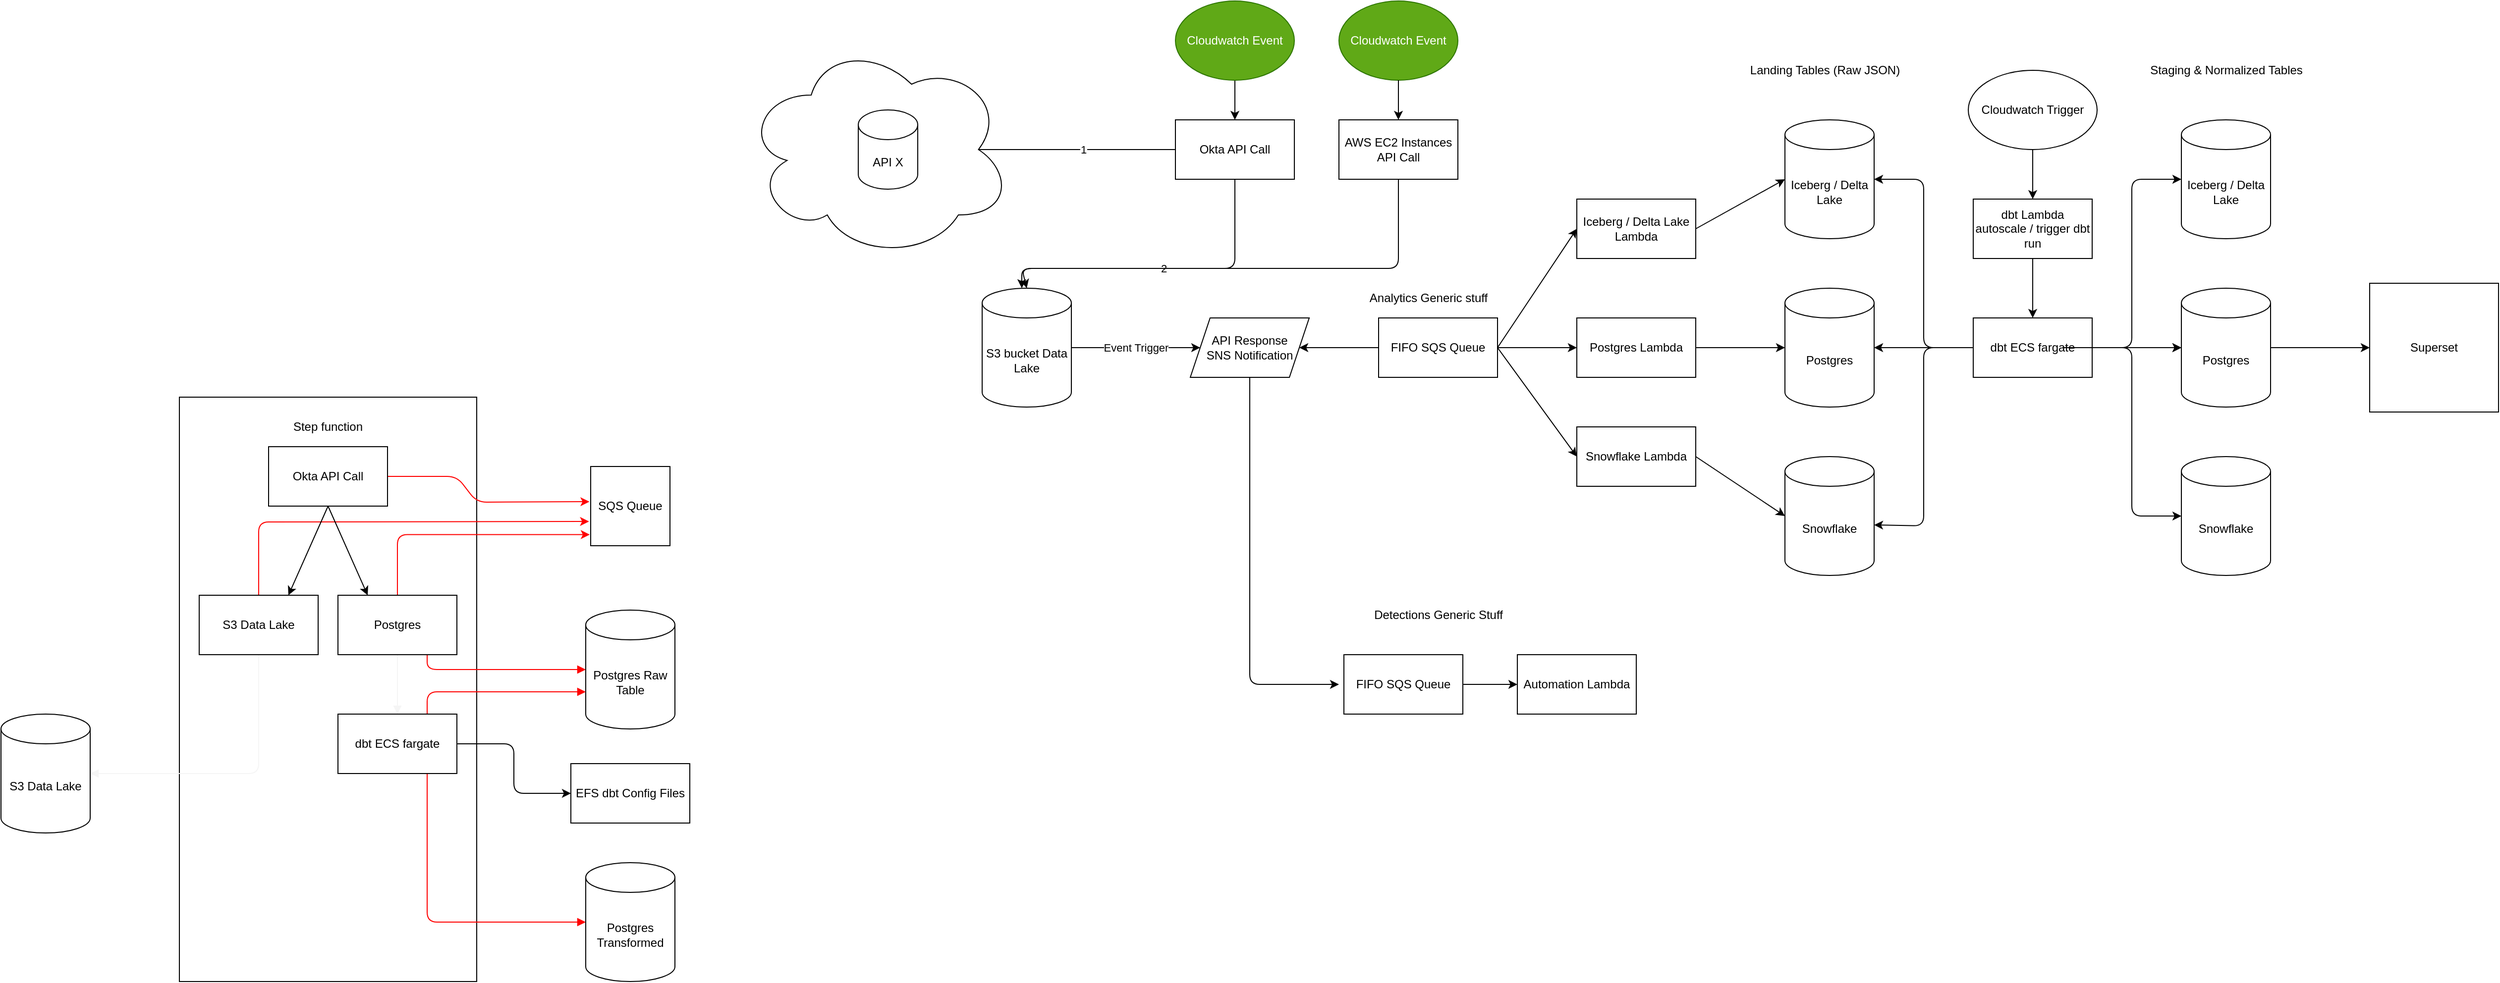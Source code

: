 <mxfile>
    <diagram id="F33jILelvyepg5wKvacy" name="Page-1">
        <mxGraphModel dx="3491" dy="1139" grid="1" gridSize="10" guides="1" tooltips="1" connect="1" arrows="1" fold="1" page="1" pageScale="1" pageWidth="850" pageHeight="1100" math="0" shadow="0">
            <root>
                <mxCell id="0"/>
                <mxCell id="1" parent="0"/>
                <mxCell id="212" value="&lt;span style=&quot;font-size: 12px;&quot;&gt;SQS Queue&lt;/span&gt;" style="whiteSpace=wrap;html=1;aspect=fixed;fontFamily=Helvetica;fontSize=1;fontColor=default;" parent="1" vertex="1">
                    <mxGeometry x="-455" y="560" width="80" height="80" as="geometry"/>
                </mxCell>
                <mxCell id="186" value="" style="rounded=0;whiteSpace=wrap;html=1;" parent="1" vertex="1">
                    <mxGeometry x="-870" y="490" width="300" height="590" as="geometry"/>
                </mxCell>
                <mxCell id="10" value="2" style="edgeStyle=none;html=1;" parent="1" source="2" edge="1">
                    <mxGeometry relative="1" as="geometry">
                        <mxPoint x="-20" y="380" as="targetPoint"/>
                        <Array as="points">
                            <mxPoint x="195" y="360"/>
                            <mxPoint x="80" y="360"/>
                            <mxPoint x="-20" y="360"/>
                        </Array>
                        <mxPoint as="offset"/>
                    </mxGeometry>
                </mxCell>
                <mxCell id="20" style="edgeStyle=none;html=1;entryX=1;entryY=0.5;entryDx=0;entryDy=0;entryPerimeter=0;" parent="1" source="2" target="15" edge="1">
                    <mxGeometry relative="1" as="geometry"/>
                </mxCell>
                <mxCell id="29" value="1" style="edgeLabel;html=1;align=center;verticalAlign=middle;resizable=0;points=[];" parent="20" connectable="0" vertex="1">
                    <mxGeometry x="-0.28" relative="1" as="geometry">
                        <mxPoint as="offset"/>
                    </mxGeometry>
                </mxCell>
                <mxCell id="2" value="Okta API Call" style="rounded=0;whiteSpace=wrap;html=1;" parent="1" vertex="1">
                    <mxGeometry x="135" y="210" width="120" height="60" as="geometry"/>
                </mxCell>
                <mxCell id="4" value="" style="edgeStyle=none;html=1;" parent="1" source="3" target="2" edge="1">
                    <mxGeometry relative="1" as="geometry"/>
                </mxCell>
                <mxCell id="3" value="Cloudwatch Event" style="ellipse;whiteSpace=wrap;html=1;fillColor=#60a917;fontColor=#ffffff;strokeColor=#2D7600;" parent="1" vertex="1">
                    <mxGeometry x="135" y="90" width="120" height="80" as="geometry"/>
                </mxCell>
                <mxCell id="23" value="" style="group" parent="1" connectable="0" vertex="1">
                    <mxGeometry x="-290" y="130" width="270" height="220" as="geometry"/>
                </mxCell>
                <mxCell id="24" value="" style="group" parent="23" connectable="0" vertex="1">
                    <mxGeometry x="-10" width="270" height="220" as="geometry"/>
                </mxCell>
                <mxCell id="21" value="" style="ellipse;shape=cloud;whiteSpace=wrap;html=1;" parent="24" vertex="1">
                    <mxGeometry width="270" height="220" as="geometry"/>
                </mxCell>
                <mxCell id="15" value="API X" style="shape=cylinder3;whiteSpace=wrap;html=1;boundedLbl=1;backgroundOutline=1;size=15;" parent="24" vertex="1">
                    <mxGeometry x="115" y="70" width="60" height="80" as="geometry"/>
                </mxCell>
                <mxCell id="26" value="Postgres" style="shape=cylinder3;whiteSpace=wrap;html=1;boundedLbl=1;backgroundOutline=1;size=15;" parent="1" vertex="1">
                    <mxGeometry x="750" y="380" width="90" height="120" as="geometry"/>
                </mxCell>
                <mxCell id="106" value="Event Trigger" style="edgeStyle=none;html=1;" parent="1" source="105" target="107" edge="1">
                    <mxGeometry relative="1" as="geometry">
                        <mxPoint x="150" y="440" as="targetPoint"/>
                    </mxGeometry>
                </mxCell>
                <mxCell id="105" value="S3 bucket Data Lake" style="shape=cylinder3;whiteSpace=wrap;html=1;boundedLbl=1;backgroundOutline=1;size=15;" parent="1" vertex="1">
                    <mxGeometry x="-60" y="380" width="90" height="120" as="geometry"/>
                </mxCell>
                <mxCell id="167" style="edgeStyle=none;html=1;exitX=0.5;exitY=1;exitDx=0;exitDy=0;" parent="1" source="107" edge="1">
                    <mxGeometry relative="1" as="geometry">
                        <mxPoint x="300" y="780" as="targetPoint"/>
                        <Array as="points">
                            <mxPoint x="210" y="660"/>
                            <mxPoint x="210" y="780"/>
                        </Array>
                    </mxGeometry>
                </mxCell>
                <mxCell id="107" value="API Response&lt;br&gt;SNS Notification" style="shape=parallelogram;perimeter=parallelogramPerimeter;whiteSpace=wrap;html=1;fixedSize=1;" parent="1" vertex="1">
                    <mxGeometry x="150" y="410" width="120" height="60" as="geometry"/>
                </mxCell>
                <mxCell id="133" value="" style="edgeStyle=none;html=1;" parent="1" source="112" target="26" edge="1">
                    <mxGeometry relative="1" as="geometry"/>
                </mxCell>
                <mxCell id="112" value="Postgres Lambda" style="rounded=0;whiteSpace=wrap;html=1;" parent="1" vertex="1">
                    <mxGeometry x="540" y="410" width="120" height="60" as="geometry"/>
                </mxCell>
                <mxCell id="117" style="edgeStyle=none;html=1;exitX=0;exitY=0.5;exitDx=0;exitDy=0;entryX=1;entryY=0.5;entryDx=0;entryDy=0;" parent="1" source="115" target="107" edge="1">
                    <mxGeometry relative="1" as="geometry"/>
                </mxCell>
                <mxCell id="127" style="edgeStyle=none;html=1;exitX=1;exitY=0.5;exitDx=0;exitDy=0;entryX=0;entryY=0.5;entryDx=0;entryDy=0;" parent="1" source="115" target="112" edge="1">
                    <mxGeometry relative="1" as="geometry"/>
                </mxCell>
                <mxCell id="168" style="edgeStyle=none;html=1;exitX=1;exitY=0.5;exitDx=0;exitDy=0;entryX=0;entryY=0.5;entryDx=0;entryDy=0;" parent="1" source="115" target="162" edge="1">
                    <mxGeometry relative="1" as="geometry"/>
                </mxCell>
                <mxCell id="169" style="edgeStyle=none;html=1;exitX=1;exitY=0.5;exitDx=0;exitDy=0;entryX=0;entryY=0.5;entryDx=0;entryDy=0;" parent="1" source="115" target="163" edge="1">
                    <mxGeometry relative="1" as="geometry"/>
                </mxCell>
                <mxCell id="115" value="FIFO SQS Queue" style="rounded=0;whiteSpace=wrap;html=1;" parent="1" vertex="1">
                    <mxGeometry x="340" y="410" width="120" height="60" as="geometry"/>
                </mxCell>
                <mxCell id="123" value="Snowflake" style="shape=cylinder3;whiteSpace=wrap;html=1;boundedLbl=1;backgroundOutline=1;size=15;" parent="1" vertex="1">
                    <mxGeometry x="750" y="550" width="90" height="120" as="geometry"/>
                </mxCell>
                <mxCell id="125" value="Iceberg / Delta Lake" style="shape=cylinder3;whiteSpace=wrap;html=1;boundedLbl=1;backgroundOutline=1;size=15;" parent="1" vertex="1">
                    <mxGeometry x="750" y="210" width="90" height="120" as="geometry"/>
                </mxCell>
                <mxCell id="142" value="" style="edgeStyle=none;html=1;" parent="1" source="132" target="26" edge="1">
                    <mxGeometry relative="1" as="geometry"/>
                </mxCell>
                <mxCell id="143" style="edgeStyle=none;html=1;entryX=1;entryY=0.5;entryDx=0;entryDy=0;entryPerimeter=0;" parent="1" target="125" edge="1">
                    <mxGeometry relative="1" as="geometry">
                        <mxPoint x="940" y="440" as="sourcePoint"/>
                        <Array as="points">
                            <mxPoint x="890" y="440"/>
                            <mxPoint x="890" y="270"/>
                        </Array>
                    </mxGeometry>
                </mxCell>
                <mxCell id="144" style="edgeStyle=none;html=1;entryX=1;entryY=0.575;entryDx=0;entryDy=0;entryPerimeter=0;" parent="1" target="123" edge="1">
                    <mxGeometry relative="1" as="geometry">
                        <mxPoint x="940" y="440" as="sourcePoint"/>
                        <Array as="points">
                            <mxPoint x="890" y="440"/>
                            <mxPoint x="890" y="620"/>
                        </Array>
                    </mxGeometry>
                </mxCell>
                <mxCell id="146" value="" style="edgeStyle=none;html=1;entryX=0;entryY=0.5;entryDx=0;entryDy=0;entryPerimeter=0;" parent="1" source="132" target="154" edge="1">
                    <mxGeometry relative="1" as="geometry">
                        <mxPoint x="1140" y="440" as="targetPoint"/>
                    </mxGeometry>
                </mxCell>
                <mxCell id="159" style="edgeStyle=none;html=1;entryX=0;entryY=0.5;entryDx=0;entryDy=0;entryPerimeter=0;" parent="1" target="154" edge="1">
                    <mxGeometry relative="1" as="geometry">
                        <mxPoint x="1030" y="440.0" as="sourcePoint"/>
                    </mxGeometry>
                </mxCell>
                <mxCell id="132" value="dbt ECS fargate" style="rounded=0;whiteSpace=wrap;html=1;" parent="1" vertex="1">
                    <mxGeometry x="940" y="410" width="120" height="60" as="geometry"/>
                </mxCell>
                <mxCell id="141" value="" style="edgeStyle=none;html=1;" parent="1" source="137" target="132" edge="1">
                    <mxGeometry relative="1" as="geometry"/>
                </mxCell>
                <mxCell id="137" value="dbt Lambda autoscale / trigger dbt run" style="rounded=0;whiteSpace=wrap;html=1;" parent="1" vertex="1">
                    <mxGeometry x="940" y="290" width="120" height="60" as="geometry"/>
                </mxCell>
                <mxCell id="140" value="" style="edgeStyle=none;html=1;" parent="1" source="138" target="137" edge="1">
                    <mxGeometry relative="1" as="geometry"/>
                </mxCell>
                <mxCell id="138" value="Cloudwatch Trigger" style="ellipse;whiteSpace=wrap;html=1;" parent="1" vertex="1">
                    <mxGeometry x="935" y="160" width="130" height="80" as="geometry"/>
                </mxCell>
                <mxCell id="184" value="" style="edgeStyle=none;html=1;" parent="1" source="154" target="183" edge="1">
                    <mxGeometry relative="1" as="geometry"/>
                </mxCell>
                <mxCell id="154" value="Postgres" style="shape=cylinder3;whiteSpace=wrap;html=1;boundedLbl=1;backgroundOutline=1;size=15;" parent="1" vertex="1">
                    <mxGeometry x="1150" y="380" width="90" height="120" as="geometry"/>
                </mxCell>
                <mxCell id="155" style="edgeStyle=none;html=1;entryX=0;entryY=0.5;entryDx=0;entryDy=0;entryPerimeter=0;exitX=1;exitY=0.5;exitDx=0;exitDy=0;" parent="1" target="158" edge="1">
                    <mxGeometry relative="1" as="geometry">
                        <mxPoint x="1030" y="440" as="sourcePoint"/>
                        <Array as="points">
                            <mxPoint x="1100" y="440"/>
                            <mxPoint x="1100" y="350"/>
                            <mxPoint x="1100" y="270"/>
                        </Array>
                    </mxGeometry>
                </mxCell>
                <mxCell id="156" style="edgeStyle=none;html=1;entryX=0;entryY=0.5;entryDx=0;entryDy=0;entryPerimeter=0;" parent="1" target="157" edge="1">
                    <mxGeometry relative="1" as="geometry">
                        <Array as="points">
                            <mxPoint x="1100" y="440"/>
                            <mxPoint x="1100" y="610"/>
                        </Array>
                        <mxPoint x="1030" y="440" as="sourcePoint"/>
                    </mxGeometry>
                </mxCell>
                <mxCell id="157" value="Snowflake" style="shape=cylinder3;whiteSpace=wrap;html=1;boundedLbl=1;backgroundOutline=1;size=15;" parent="1" vertex="1">
                    <mxGeometry x="1150" y="550" width="90" height="120" as="geometry"/>
                </mxCell>
                <mxCell id="158" value="Iceberg / Delta Lake" style="shape=cylinder3;whiteSpace=wrap;html=1;boundedLbl=1;backgroundOutline=1;size=15;" parent="1" vertex="1">
                    <mxGeometry x="1150" y="210" width="90" height="120" as="geometry"/>
                </mxCell>
                <mxCell id="160" value="Landing Tables (Raw JSON)" style="text;html=1;align=center;verticalAlign=middle;resizable=0;points=[];autosize=1;strokeColor=none;fillColor=none;" parent="1" vertex="1">
                    <mxGeometry x="705" y="145" width="170" height="30" as="geometry"/>
                </mxCell>
                <mxCell id="161" value="Staging &amp;amp; Normalized Tables" style="text;html=1;align=center;verticalAlign=middle;resizable=0;points=[];autosize=1;strokeColor=none;fillColor=none;" parent="1" vertex="1">
                    <mxGeometry x="1105" y="145" width="180" height="30" as="geometry"/>
                </mxCell>
                <mxCell id="164" style="edgeStyle=none;html=1;exitX=1;exitY=0.5;exitDx=0;exitDy=0;entryX=0;entryY=0.5;entryDx=0;entryDy=0;entryPerimeter=0;" parent="1" source="162" target="125" edge="1">
                    <mxGeometry relative="1" as="geometry"/>
                </mxCell>
                <mxCell id="162" value="Iceberg / Delta Lake Lambda" style="rounded=0;whiteSpace=wrap;html=1;" parent="1" vertex="1">
                    <mxGeometry x="540" y="290" width="120" height="60" as="geometry"/>
                </mxCell>
                <mxCell id="165" style="edgeStyle=none;html=1;exitX=1;exitY=0.5;exitDx=0;exitDy=0;entryX=0;entryY=0.5;entryDx=0;entryDy=0;entryPerimeter=0;" parent="1" source="163" target="123" edge="1">
                    <mxGeometry relative="1" as="geometry"/>
                </mxCell>
                <mxCell id="163" value="Snowflake Lambda" style="rounded=0;whiteSpace=wrap;html=1;" parent="1" vertex="1">
                    <mxGeometry x="540" y="520" width="120" height="60" as="geometry"/>
                </mxCell>
                <mxCell id="171" value="" style="edgeStyle=none;html=1;" parent="1" source="166" target="170" edge="1">
                    <mxGeometry relative="1" as="geometry"/>
                </mxCell>
                <mxCell id="166" value="FIFO SQS Queue" style="rounded=0;whiteSpace=wrap;html=1;" parent="1" vertex="1">
                    <mxGeometry x="305" y="750" width="120" height="60" as="geometry"/>
                </mxCell>
                <mxCell id="170" value="Automation Lambda" style="whiteSpace=wrap;html=1;rounded=0;" parent="1" vertex="1">
                    <mxGeometry x="480" y="750" width="120" height="60" as="geometry"/>
                </mxCell>
                <mxCell id="173" style="edgeStyle=none;html=1;exitX=0.5;exitY=1;exitDx=0;exitDy=0;entryX=0.5;entryY=0;entryDx=0;entryDy=0;entryPerimeter=0;" parent="1" source="172" target="105" edge="1">
                    <mxGeometry relative="1" as="geometry">
                        <Array as="points">
                            <mxPoint x="360" y="360"/>
                            <mxPoint x="190" y="360"/>
                            <mxPoint x="-20" y="360"/>
                        </Array>
                    </mxGeometry>
                </mxCell>
                <mxCell id="172" value="AWS EC2 Instances API Call" style="rounded=0;whiteSpace=wrap;html=1;" parent="1" vertex="1">
                    <mxGeometry x="300" y="210" width="120" height="60" as="geometry"/>
                </mxCell>
                <mxCell id="178" value="Analytics Generic stuff" style="text;html=1;align=center;verticalAlign=middle;resizable=0;points=[];autosize=1;strokeColor=none;fillColor=none;" parent="1" vertex="1">
                    <mxGeometry x="320" y="375" width="140" height="30" as="geometry"/>
                </mxCell>
                <mxCell id="177" value="Detections Generic Stuff" style="text;html=1;align=center;verticalAlign=middle;resizable=0;points=[];autosize=1;strokeColor=none;fillColor=none;" parent="1" vertex="1">
                    <mxGeometry x="325" y="695" width="150" height="30" as="geometry"/>
                </mxCell>
                <mxCell id="174" value="Cloudwatch Event" style="ellipse;whiteSpace=wrap;html=1;fillColor=#60a917;fontColor=#ffffff;strokeColor=#2D7600;" parent="1" vertex="1">
                    <mxGeometry x="300" y="90" width="120" height="80" as="geometry"/>
                </mxCell>
                <mxCell id="175" value="" style="edgeStyle=none;html=1;" parent="1" source="174" target="172" edge="1">
                    <mxGeometry relative="1" as="geometry"/>
                </mxCell>
                <mxCell id="183" value="Superset" style="whiteSpace=wrap;html=1;aspect=fixed;" parent="1" vertex="1">
                    <mxGeometry x="1340" y="375" width="130" height="130" as="geometry"/>
                </mxCell>
                <mxCell id="189" style="edgeStyle=none;html=1;exitX=1;exitY=0.5;exitDx=0;exitDy=0;entryX=-0.016;entryY=0.444;entryDx=0;entryDy=0;entryPerimeter=0;strokeColor=#FF0000;" parent="1" source="185" target="212" edge="1">
                    <mxGeometry relative="1" as="geometry">
                        <mxPoint x="-485" y="596.335" as="targetPoint"/>
                        <Array as="points">
                            <mxPoint x="-590" y="570"/>
                            <mxPoint x="-570" y="596"/>
                        </Array>
                    </mxGeometry>
                </mxCell>
                <mxCell id="185" value="Okta API Call" style="rounded=0;whiteSpace=wrap;html=1;" parent="1" vertex="1">
                    <mxGeometry x="-780" y="540" width="120" height="60" as="geometry"/>
                </mxCell>
                <mxCell id="187" value="Step function" style="text;html=1;strokeColor=none;fillColor=none;align=center;verticalAlign=middle;whiteSpace=wrap;rounded=0;" parent="1" vertex="1">
                    <mxGeometry x="-770" y="505" width="100" height="30" as="geometry"/>
                </mxCell>
                <mxCell id="193" style="edgeStyle=none;html=1;exitX=0.5;exitY=0;exitDx=0;exitDy=0;entryX=-0.021;entryY=0.694;entryDx=0;entryDy=0;entryPerimeter=0;fillColor=#FF0000;strokeColor=#FF0000;" parent="1" source="190" target="212" edge="1">
                    <mxGeometry relative="1" as="geometry">
                        <mxPoint x="-485" y="615.503" as="targetPoint"/>
                        <Array as="points">
                            <mxPoint x="-790" y="616"/>
                        </Array>
                    </mxGeometry>
                </mxCell>
                <mxCell id="206" style="edgeStyle=orthogonalEdgeStyle;shape=connector;rounded=1;html=1;exitX=0.5;exitY=1;exitDx=0;exitDy=0;entryX=1;entryY=0.5;entryDx=0;entryDy=0;entryPerimeter=0;labelBackgroundColor=default;strokeColor=#F5F5F5;fontFamily=Helvetica;fontSize=1;fontColor=default;endArrow=block;startSize=6;endSize=6;sourcePerimeterSpacing=0;targetPerimeterSpacing=0;fillColor=#FF0000;" parent="1" source="190" target="198" edge="1">
                    <mxGeometry relative="1" as="geometry"/>
                </mxCell>
                <mxCell id="190" value="S3 Data Lake" style="rounded=0;whiteSpace=wrap;html=1;" parent="1" vertex="1">
                    <mxGeometry x="-850" y="690" width="120" height="60" as="geometry"/>
                </mxCell>
                <mxCell id="192" style="edgeStyle=orthogonalEdgeStyle;html=1;exitX=0.5;exitY=0;exitDx=0;exitDy=0;strokeColor=#FF0000;entryX=-0.012;entryY=0.86;entryDx=0;entryDy=0;entryPerimeter=0;" parent="1" source="191" target="212" edge="1">
                    <mxGeometry relative="1" as="geometry">
                        <mxPoint x="-490" y="630" as="targetPoint"/>
                    </mxGeometry>
                </mxCell>
                <mxCell id="201" style="edgeStyle=orthogonalEdgeStyle;html=1;exitX=0.75;exitY=1;exitDx=0;exitDy=0;entryX=0;entryY=0.5;entryDx=0;entryDy=0;entryPerimeter=0;strokeColor=#FF0000;fontSize=1;endArrow=block;startSize=6;endSize=6;sourcePerimeterSpacing=0;targetPerimeterSpacing=0;fillColor=#FF0000;" parent="1" source="191" target="197" edge="1">
                    <mxGeometry relative="1" as="geometry"/>
                </mxCell>
                <mxCell id="208" style="edgeStyle=orthogonalEdgeStyle;shape=connector;rounded=1;html=1;exitX=0.5;exitY=1;exitDx=0;exitDy=0;entryX=0.5;entryY=0;entryDx=0;entryDy=0;labelBackgroundColor=default;strokeColor=#F5F5F5;fontFamily=Helvetica;fontSize=1;fontColor=default;endArrow=block;startSize=6;endSize=6;sourcePerimeterSpacing=0;targetPerimeterSpacing=0;fillColor=#FF0000;" parent="1" source="191" target="204" edge="1">
                    <mxGeometry relative="1" as="geometry"/>
                </mxCell>
                <mxCell id="191" value="Postgres" style="rounded=0;whiteSpace=wrap;html=1;" parent="1" vertex="1">
                    <mxGeometry x="-710" y="690" width="120" height="60" as="geometry"/>
                </mxCell>
                <mxCell id="197" value="Postgres Raw Table" style="shape=cylinder3;whiteSpace=wrap;html=1;boundedLbl=1;backgroundOutline=1;size=15;" parent="1" vertex="1">
                    <mxGeometry x="-460" y="705" width="90" height="120" as="geometry"/>
                </mxCell>
                <mxCell id="198" value="S3 Data Lake" style="shape=cylinder3;whiteSpace=wrap;html=1;boundedLbl=1;backgroundOutline=1;size=15;" parent="1" vertex="1">
                    <mxGeometry x="-1050" y="810" width="90" height="120" as="geometry"/>
                </mxCell>
                <mxCell id="196" style="edgeStyle=none;html=1;exitX=0.5;exitY=1;exitDx=0;exitDy=0;entryX=0.25;entryY=0;entryDx=0;entryDy=0;" parent="1" source="185" target="191" edge="1">
                    <mxGeometry relative="1" as="geometry"/>
                </mxCell>
                <mxCell id="194" style="edgeStyle=none;html=1;exitX=0.5;exitY=1;exitDx=0;exitDy=0;entryX=0.75;entryY=0;entryDx=0;entryDy=0;" parent="1" source="185" target="190" edge="1">
                    <mxGeometry relative="1" as="geometry"/>
                </mxCell>
                <mxCell id="207" style="edgeStyle=orthogonalEdgeStyle;shape=connector;rounded=1;html=1;exitX=0.75;exitY=0;exitDx=0;exitDy=0;entryX=0;entryY=0;entryDx=0;entryDy=82.5;entryPerimeter=0;labelBackgroundColor=default;strokeColor=#FF0000;fontFamily=Helvetica;fontSize=1;fontColor=default;endArrow=block;startSize=6;endSize=6;sourcePerimeterSpacing=0;targetPerimeterSpacing=0;fillColor=#FF0000;" parent="1" source="204" target="197" edge="1">
                    <mxGeometry relative="1" as="geometry"/>
                </mxCell>
                <mxCell id="209" style="edgeStyle=orthogonalEdgeStyle;shape=connector;rounded=1;html=1;exitX=0.75;exitY=1;exitDx=0;exitDy=0;entryX=0;entryY=0.5;entryDx=0;entryDy=0;entryPerimeter=0;labelBackgroundColor=default;strokeColor=#FF0000;fontFamily=Helvetica;fontSize=1;fontColor=default;endArrow=block;startSize=6;endSize=6;sourcePerimeterSpacing=0;targetPerimeterSpacing=0;fillColor=#FF0000;" parent="1" source="204" target="205" edge="1">
                    <mxGeometry relative="1" as="geometry"/>
                </mxCell>
                <mxCell id="215" style="edgeStyle=orthogonalEdgeStyle;html=1;exitX=1;exitY=0.5;exitDx=0;exitDy=0;entryX=0;entryY=0.5;entryDx=0;entryDy=0;" edge="1" parent="1" source="204" target="213">
                    <mxGeometry relative="1" as="geometry"/>
                </mxCell>
                <mxCell id="204" value="dbt ECS fargate" style="rounded=0;whiteSpace=wrap;html=1;" parent="1" vertex="1">
                    <mxGeometry x="-710" y="810" width="120" height="60" as="geometry"/>
                </mxCell>
                <mxCell id="205" value="Postgres Transformed" style="shape=cylinder3;whiteSpace=wrap;html=1;boundedLbl=1;backgroundOutline=1;size=15;" parent="1" vertex="1">
                    <mxGeometry x="-460" y="960" width="90" height="120" as="geometry"/>
                </mxCell>
                <mxCell id="213" value="EFS dbt Config Files" style="rounded=0;whiteSpace=wrap;html=1;" vertex="1" parent="1">
                    <mxGeometry x="-475" y="860" width="120" height="60" as="geometry"/>
                </mxCell>
            </root>
        </mxGraphModel>
    </diagram>
</mxfile>